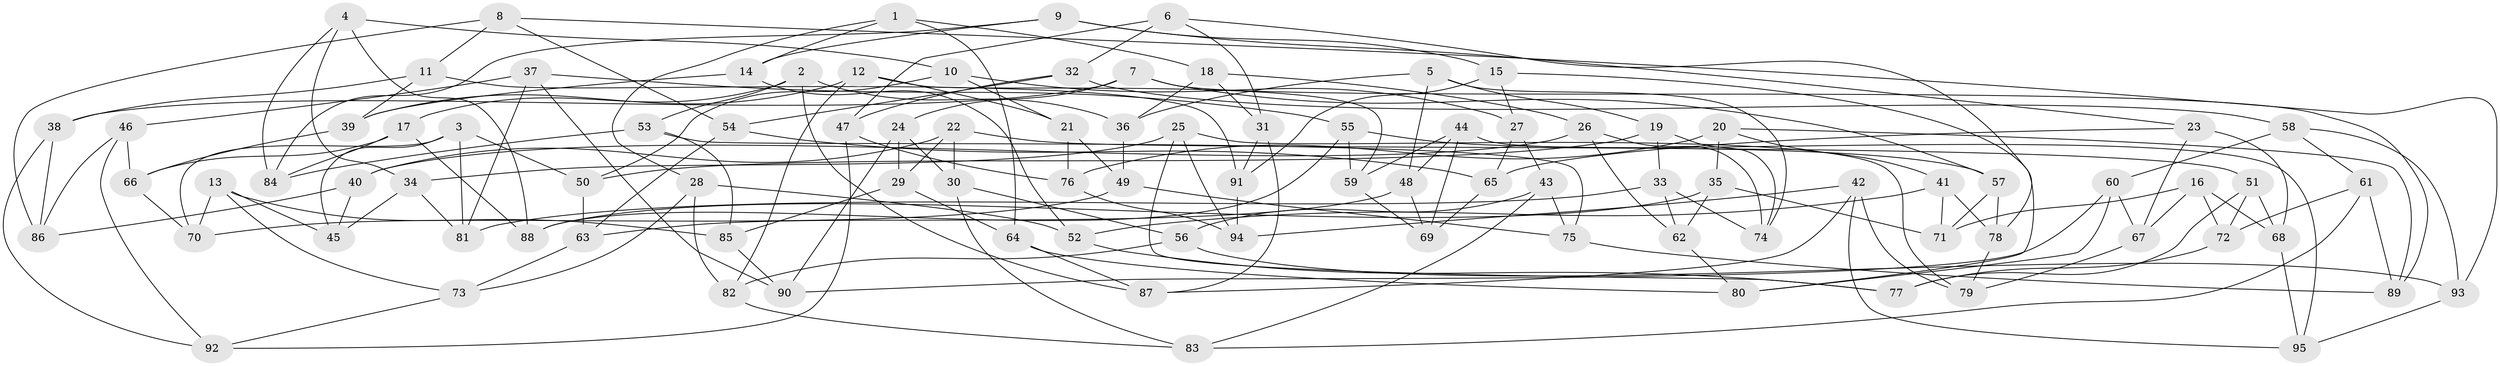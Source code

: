 // coarse degree distribution, {3: 0.15517241379310345, 10: 0.06896551724137931, 9: 0.034482758620689655, 6: 0.017241379310344827, 4: 0.6551724137931034, 8: 0.034482758620689655, 11: 0.017241379310344827, 2: 0.017241379310344827}
// Generated by graph-tools (version 1.1) at 2025/53/03/04/25 22:53:42]
// undirected, 95 vertices, 190 edges
graph export_dot {
  node [color=gray90,style=filled];
  1;
  2;
  3;
  4;
  5;
  6;
  7;
  8;
  9;
  10;
  11;
  12;
  13;
  14;
  15;
  16;
  17;
  18;
  19;
  20;
  21;
  22;
  23;
  24;
  25;
  26;
  27;
  28;
  29;
  30;
  31;
  32;
  33;
  34;
  35;
  36;
  37;
  38;
  39;
  40;
  41;
  42;
  43;
  44;
  45;
  46;
  47;
  48;
  49;
  50;
  51;
  52;
  53;
  54;
  55;
  56;
  57;
  58;
  59;
  60;
  61;
  62;
  63;
  64;
  65;
  66;
  67;
  68;
  69;
  70;
  71;
  72;
  73;
  74;
  75;
  76;
  77;
  78;
  79;
  80;
  81;
  82;
  83;
  84;
  85;
  86;
  87;
  88;
  89;
  90;
  91;
  92;
  93;
  94;
  95;
  1 -- 64;
  1 -- 14;
  1 -- 18;
  1 -- 28;
  2 -- 36;
  2 -- 17;
  2 -- 87;
  2 -- 53;
  3 -- 81;
  3 -- 70;
  3 -- 50;
  3 -- 45;
  4 -- 34;
  4 -- 10;
  4 -- 84;
  4 -- 88;
  5 -- 74;
  5 -- 19;
  5 -- 48;
  5 -- 36;
  6 -- 32;
  6 -- 31;
  6 -- 78;
  6 -- 47;
  7 -- 38;
  7 -- 24;
  7 -- 57;
  7 -- 89;
  8 -- 54;
  8 -- 86;
  8 -- 93;
  8 -- 11;
  9 -- 14;
  9 -- 15;
  9 -- 84;
  9 -- 23;
  10 -- 50;
  10 -- 21;
  10 -- 27;
  11 -- 39;
  11 -- 91;
  11 -- 38;
  12 -- 82;
  12 -- 21;
  12 -- 59;
  12 -- 39;
  13 -- 70;
  13 -- 85;
  13 -- 45;
  13 -- 73;
  14 -- 39;
  14 -- 52;
  15 -- 91;
  15 -- 27;
  15 -- 80;
  16 -- 71;
  16 -- 67;
  16 -- 72;
  16 -- 68;
  17 -- 84;
  17 -- 88;
  17 -- 66;
  18 -- 31;
  18 -- 36;
  18 -- 26;
  19 -- 74;
  19 -- 33;
  19 -- 50;
  20 -- 35;
  20 -- 76;
  20 -- 89;
  20 -- 41;
  21 -- 76;
  21 -- 49;
  22 -- 29;
  22 -- 30;
  22 -- 40;
  22 -- 51;
  23 -- 67;
  23 -- 68;
  23 -- 65;
  24 -- 90;
  24 -- 30;
  24 -- 29;
  25 -- 94;
  25 -- 79;
  25 -- 77;
  25 -- 34;
  26 -- 62;
  26 -- 74;
  26 -- 40;
  27 -- 65;
  27 -- 43;
  28 -- 82;
  28 -- 52;
  28 -- 73;
  29 -- 64;
  29 -- 85;
  30 -- 83;
  30 -- 56;
  31 -- 91;
  31 -- 87;
  32 -- 47;
  32 -- 54;
  32 -- 58;
  33 -- 81;
  33 -- 74;
  33 -- 62;
  34 -- 45;
  34 -- 81;
  35 -- 62;
  35 -- 71;
  35 -- 88;
  36 -- 49;
  37 -- 81;
  37 -- 46;
  37 -- 55;
  37 -- 90;
  38 -- 92;
  38 -- 86;
  39 -- 66;
  40 -- 86;
  40 -- 45;
  41 -- 52;
  41 -- 78;
  41 -- 71;
  42 -- 87;
  42 -- 95;
  42 -- 94;
  42 -- 79;
  43 -- 56;
  43 -- 83;
  43 -- 75;
  44 -- 59;
  44 -- 95;
  44 -- 48;
  44 -- 69;
  46 -- 92;
  46 -- 66;
  46 -- 86;
  47 -- 76;
  47 -- 92;
  48 -- 63;
  48 -- 69;
  49 -- 70;
  49 -- 75;
  50 -- 63;
  51 -- 72;
  51 -- 77;
  51 -- 68;
  52 -- 77;
  53 -- 84;
  53 -- 75;
  53 -- 85;
  54 -- 65;
  54 -- 63;
  55 -- 59;
  55 -- 88;
  55 -- 57;
  56 -- 82;
  56 -- 93;
  57 -- 71;
  57 -- 78;
  58 -- 60;
  58 -- 93;
  58 -- 61;
  59 -- 69;
  60 -- 67;
  60 -- 90;
  60 -- 80;
  61 -- 72;
  61 -- 89;
  61 -- 83;
  62 -- 80;
  63 -- 73;
  64 -- 87;
  64 -- 80;
  65 -- 69;
  66 -- 70;
  67 -- 79;
  68 -- 95;
  72 -- 77;
  73 -- 92;
  75 -- 89;
  76 -- 94;
  78 -- 79;
  82 -- 83;
  85 -- 90;
  91 -- 94;
  93 -- 95;
}
